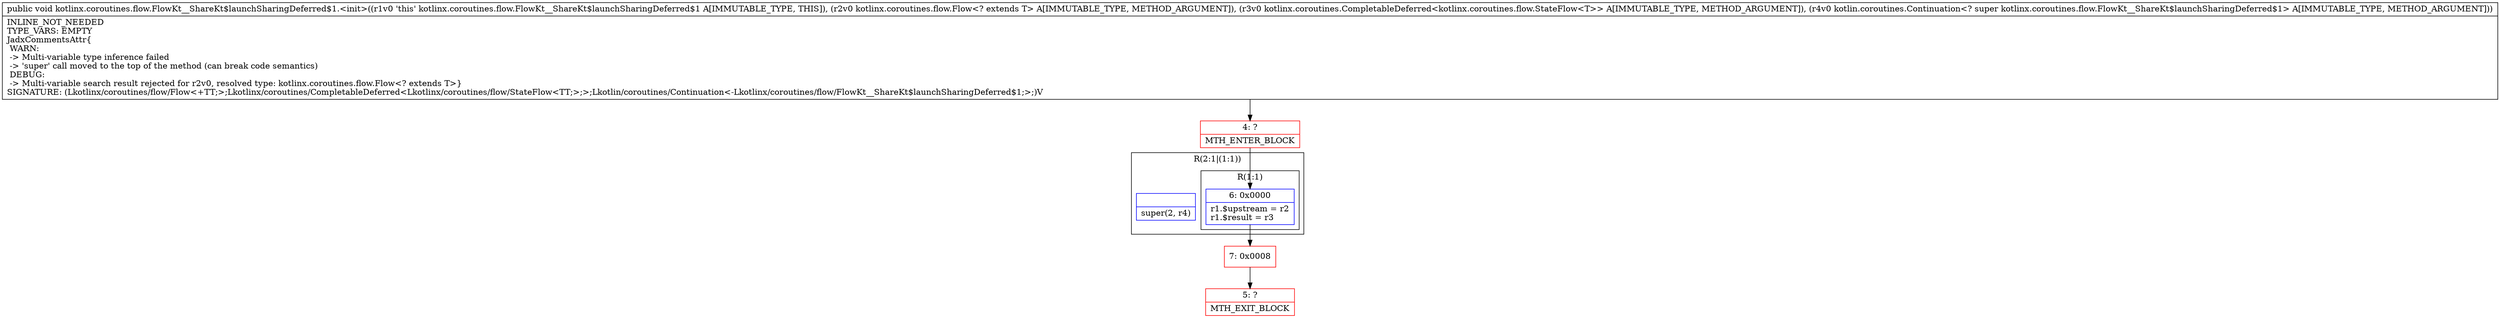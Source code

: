 digraph "CFG forkotlinx.coroutines.flow.FlowKt__ShareKt$launchSharingDeferred$1.\<init\>(Lkotlinx\/coroutines\/flow\/Flow;Lkotlinx\/coroutines\/CompletableDeferred;Lkotlin\/coroutines\/Continuation;)V" {
subgraph cluster_Region_424413956 {
label = "R(2:1|(1:1))";
node [shape=record,color=blue];
Node_InsnContainer_670760196 [shape=record,label="{|super(2, r4)\l}"];
subgraph cluster_Region_1467057775 {
label = "R(1:1)";
node [shape=record,color=blue];
Node_6 [shape=record,label="{6\:\ 0x0000|r1.$upstream = r2\lr1.$result = r3\l}"];
}
}
Node_4 [shape=record,color=red,label="{4\:\ ?|MTH_ENTER_BLOCK\l}"];
Node_7 [shape=record,color=red,label="{7\:\ 0x0008}"];
Node_5 [shape=record,color=red,label="{5\:\ ?|MTH_EXIT_BLOCK\l}"];
MethodNode[shape=record,label="{public void kotlinx.coroutines.flow.FlowKt__ShareKt$launchSharingDeferred$1.\<init\>((r1v0 'this' kotlinx.coroutines.flow.FlowKt__ShareKt$launchSharingDeferred$1 A[IMMUTABLE_TYPE, THIS]), (r2v0 kotlinx.coroutines.flow.Flow\<? extends T\> A[IMMUTABLE_TYPE, METHOD_ARGUMENT]), (r3v0 kotlinx.coroutines.CompletableDeferred\<kotlinx.coroutines.flow.StateFlow\<T\>\> A[IMMUTABLE_TYPE, METHOD_ARGUMENT]), (r4v0 kotlin.coroutines.Continuation\<? super kotlinx.coroutines.flow.FlowKt__ShareKt$launchSharingDeferred$1\> A[IMMUTABLE_TYPE, METHOD_ARGUMENT]))  | INLINE_NOT_NEEDED\lTYPE_VARS: EMPTY\lJadxCommentsAttr\{\l WARN: \l \-\> Multi\-variable type inference failed\l \-\> 'super' call moved to the top of the method (can break code semantics)\l DEBUG: \l \-\> Multi\-variable search result rejected for r2v0, resolved type: kotlinx.coroutines.flow.Flow\<? extends T\>\}\lSIGNATURE: (Lkotlinx\/coroutines\/flow\/Flow\<+TT;\>;Lkotlinx\/coroutines\/CompletableDeferred\<Lkotlinx\/coroutines\/flow\/StateFlow\<TT;\>;\>;Lkotlin\/coroutines\/Continuation\<\-Lkotlinx\/coroutines\/flow\/FlowKt__ShareKt$launchSharingDeferred$1;\>;)V\l}"];
MethodNode -> Node_4;Node_6 -> Node_7;
Node_4 -> Node_6;
Node_7 -> Node_5;
}

